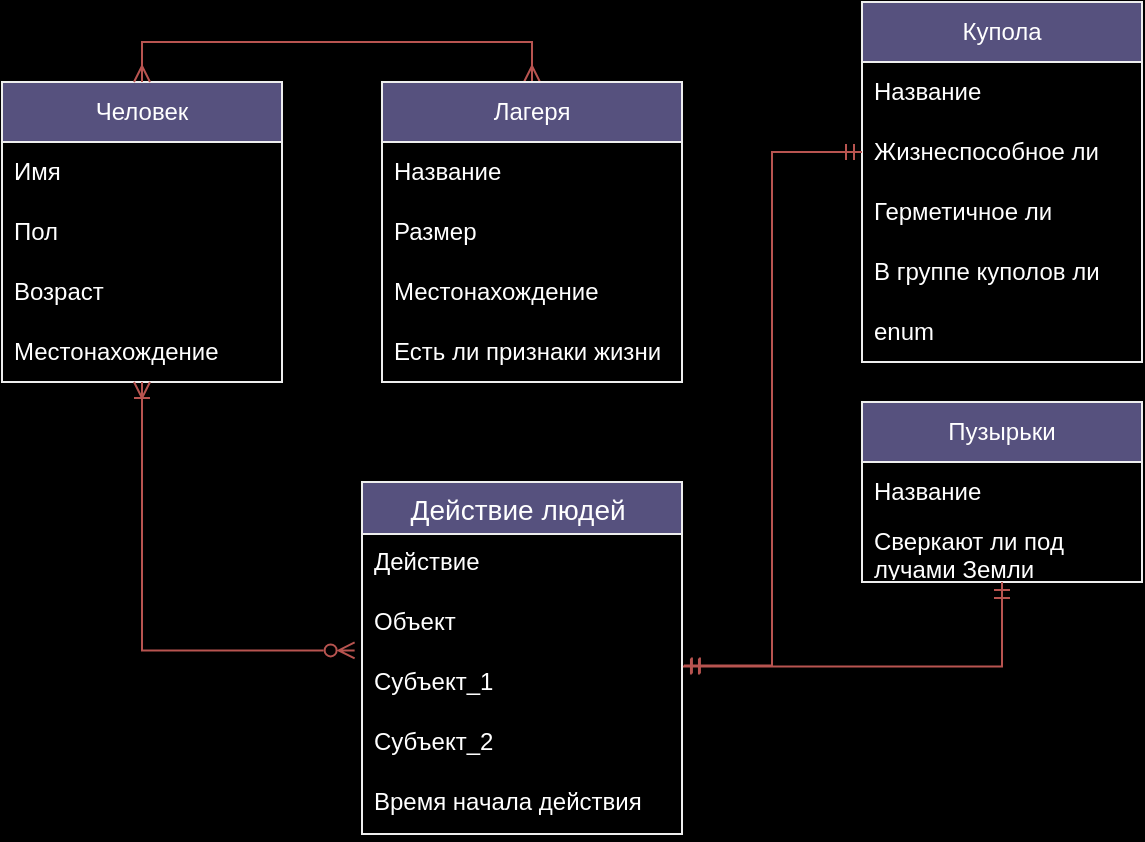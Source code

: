 <mxfile version="24.0.0" type="device">
  <diagram name="Страница — 1" id="eLdWSOJyu4zfG8gI9wVQ">
    <mxGraphModel dx="1213" dy="665" grid="1" gridSize="10" guides="1" tooltips="1" connect="1" arrows="1" fold="1" page="1" pageScale="1" pageWidth="827" pageHeight="1169" background="#000000" math="0" shadow="0">
      <root>
        <mxCell id="0" />
        <mxCell id="1" parent="0" />
        <mxCell id="jC8tQDP4LcQv3_9VpsTk-3" value="Человек" style="swimlane;fontStyle=0;childLayout=stackLayout;horizontal=1;startSize=30;horizontalStack=0;resizeParent=1;resizeParentMax=0;resizeLast=0;collapsible=1;marginBottom=0;whiteSpace=wrap;html=1;labelBackgroundColor=none;fillColor=#56517E;strokeColor=#EEEEEE;fontColor=#FFFFFF;" parent="1" vertex="1">
          <mxGeometry x="90" y="420" width="140" height="150" as="geometry" />
        </mxCell>
        <mxCell id="jC8tQDP4LcQv3_9VpsTk-4" value="Имя" style="text;align=left;verticalAlign=middle;spacingLeft=4;spacingRight=4;overflow=hidden;points=[[0,0.5],[1,0.5]];portConstraint=eastwest;rotatable=0;whiteSpace=wrap;html=1;labelBackgroundColor=none;fontColor=#FFFFFF;" parent="jC8tQDP4LcQv3_9VpsTk-3" vertex="1">
          <mxGeometry y="30" width="140" height="30" as="geometry" />
        </mxCell>
        <mxCell id="jC8tQDP4LcQv3_9VpsTk-5" value="Пол" style="text;align=left;verticalAlign=middle;spacingLeft=4;spacingRight=4;overflow=hidden;points=[[0,0.5],[1,0.5]];portConstraint=eastwest;rotatable=0;whiteSpace=wrap;html=1;labelBackgroundColor=none;fontColor=#FFFFFF;" parent="jC8tQDP4LcQv3_9VpsTk-3" vertex="1">
          <mxGeometry y="60" width="140" height="30" as="geometry" />
        </mxCell>
        <mxCell id="jC8tQDP4LcQv3_9VpsTk-6" value="Возраст" style="text;align=left;verticalAlign=middle;spacingLeft=4;spacingRight=4;overflow=hidden;points=[[0,0.5],[1,0.5]];portConstraint=eastwest;rotatable=0;whiteSpace=wrap;html=1;labelBackgroundColor=none;fontColor=#FFFFFF;" parent="jC8tQDP4LcQv3_9VpsTk-3" vertex="1">
          <mxGeometry y="90" width="140" height="30" as="geometry" />
        </mxCell>
        <mxCell id="jC8tQDP4LcQv3_9VpsTk-21" value="Местонахождение" style="text;align=left;verticalAlign=middle;spacingLeft=4;spacingRight=4;overflow=hidden;points=[[0,0.5],[1,0.5]];portConstraint=eastwest;rotatable=0;whiteSpace=wrap;html=1;labelBackgroundColor=none;fontColor=#FFFFFF;" parent="jC8tQDP4LcQv3_9VpsTk-3" vertex="1">
          <mxGeometry y="120" width="140" height="30" as="geometry" />
        </mxCell>
        <mxCell id="jC8tQDP4LcQv3_9VpsTk-8" value="Купола" style="swimlane;fontStyle=0;childLayout=stackLayout;horizontal=1;startSize=30;horizontalStack=0;resizeParent=1;resizeParentMax=0;resizeLast=0;collapsible=1;marginBottom=0;whiteSpace=wrap;html=1;labelBackgroundColor=none;fillColor=#56517E;strokeColor=#EEEEEE;fontColor=#FFFFFF;" parent="1" vertex="1">
          <mxGeometry x="520" y="380" width="140" height="180" as="geometry" />
        </mxCell>
        <mxCell id="jC8tQDP4LcQv3_9VpsTk-9" value="Название" style="text;align=left;verticalAlign=middle;spacingLeft=4;spacingRight=4;overflow=hidden;points=[[0,0.5],[1,0.5]];portConstraint=eastwest;rotatable=0;whiteSpace=wrap;html=1;labelBackgroundColor=none;fontColor=#FFFFFF;" parent="jC8tQDP4LcQv3_9VpsTk-8" vertex="1">
          <mxGeometry y="30" width="140" height="30" as="geometry" />
        </mxCell>
        <mxCell id="jC8tQDP4LcQv3_9VpsTk-10" value="Жизнеспособное ли" style="text;align=left;verticalAlign=middle;spacingLeft=4;spacingRight=4;overflow=hidden;points=[[0,0.5],[1,0.5]];portConstraint=eastwest;rotatable=0;whiteSpace=wrap;html=1;labelBackgroundColor=none;fontColor=#FFFFFF;" parent="jC8tQDP4LcQv3_9VpsTk-8" vertex="1">
          <mxGeometry y="60" width="140" height="30" as="geometry" />
        </mxCell>
        <mxCell id="jC8tQDP4LcQv3_9VpsTk-11" value="Герметичное ли" style="text;align=left;verticalAlign=middle;spacingLeft=4;spacingRight=4;overflow=hidden;points=[[0,0.5],[1,0.5]];portConstraint=eastwest;rotatable=0;whiteSpace=wrap;html=1;labelBackgroundColor=none;fontColor=#FFFFFF;" parent="jC8tQDP4LcQv3_9VpsTk-8" vertex="1">
          <mxGeometry y="90" width="140" height="30" as="geometry" />
        </mxCell>
        <mxCell id="jC8tQDP4LcQv3_9VpsTk-12" value="В группе куполов ли" style="text;align=left;verticalAlign=middle;spacingLeft=4;spacingRight=4;overflow=hidden;points=[[0,0.5],[1,0.5]];portConstraint=eastwest;rotatable=0;whiteSpace=wrap;html=1;labelBackgroundColor=none;fontColor=#FFFFFF;" parent="jC8tQDP4LcQv3_9VpsTk-8" vertex="1">
          <mxGeometry y="120" width="140" height="30" as="geometry" />
        </mxCell>
        <mxCell id="yPm5bhCTG-TOFet_8F2F-6" value="enum" style="text;align=left;verticalAlign=middle;spacingLeft=4;spacingRight=4;overflow=hidden;points=[[0,0.5],[1,0.5]];portConstraint=eastwest;rotatable=0;whiteSpace=wrap;html=1;labelBackgroundColor=none;fontColor=#FFFFFF;" parent="jC8tQDP4LcQv3_9VpsTk-8" vertex="1">
          <mxGeometry y="150" width="140" height="30" as="geometry" />
        </mxCell>
        <mxCell id="jC8tQDP4LcQv3_9VpsTk-13" value="Пузырьки" style="swimlane;fontStyle=0;childLayout=stackLayout;horizontal=1;startSize=30;horizontalStack=0;resizeParent=1;resizeParentMax=0;resizeLast=0;collapsible=1;marginBottom=0;whiteSpace=wrap;html=1;labelBackgroundColor=none;fillColor=#56517E;strokeColor=#EEEEEE;fontColor=#FFFFFF;" parent="1" vertex="1">
          <mxGeometry x="520" y="580" width="140" height="90" as="geometry" />
        </mxCell>
        <mxCell id="jC8tQDP4LcQv3_9VpsTk-14" value="Название" style="text;align=left;verticalAlign=middle;spacingLeft=4;spacingRight=4;overflow=hidden;points=[[0,0.5],[1,0.5]];portConstraint=eastwest;rotatable=0;whiteSpace=wrap;html=1;labelBackgroundColor=none;fontColor=#FFFFFF;" parent="jC8tQDP4LcQv3_9VpsTk-13" vertex="1">
          <mxGeometry y="30" width="140" height="30" as="geometry" />
        </mxCell>
        <mxCell id="jC8tQDP4LcQv3_9VpsTk-15" value="Сверкают ли под лучами Земли" style="text;align=left;verticalAlign=middle;spacingLeft=4;spacingRight=4;overflow=hidden;points=[[0,0.5],[1,0.5]];portConstraint=eastwest;rotatable=0;whiteSpace=wrap;html=1;labelBackgroundColor=none;fontColor=#FFFFFF;" parent="jC8tQDP4LcQv3_9VpsTk-13" vertex="1">
          <mxGeometry y="60" width="140" height="30" as="geometry" />
        </mxCell>
        <mxCell id="yPm5bhCTG-TOFet_8F2F-5" style="edgeStyle=orthogonalEdgeStyle;rounded=0;orthogonalLoop=1;jettySize=auto;html=1;entryX=0.5;entryY=0;entryDx=0;entryDy=0;endArrow=ERmany;endFill=0;startArrow=ERmany;startFill=0;exitX=0.5;exitY=0;exitDx=0;exitDy=0;labelBackgroundColor=none;fontColor=default;strokeColor=#b85450;fillColor=#f8cecc;" parent="1" source="jC8tQDP4LcQv3_9VpsTk-17" target="jC8tQDP4LcQv3_9VpsTk-3" edge="1">
          <mxGeometry relative="1" as="geometry" />
        </mxCell>
        <mxCell id="jC8tQDP4LcQv3_9VpsTk-17" value="Лагеря" style="swimlane;fontStyle=0;childLayout=stackLayout;horizontal=1;startSize=30;horizontalStack=0;resizeParent=1;resizeParentMax=0;resizeLast=0;collapsible=1;marginBottom=0;whiteSpace=wrap;html=1;labelBackgroundColor=none;fillColor=#56517E;strokeColor=#EEEEEE;fontColor=#FFFFFF;" parent="1" vertex="1">
          <mxGeometry x="280" y="420" width="150" height="150" as="geometry" />
        </mxCell>
        <mxCell id="jC8tQDP4LcQv3_9VpsTk-18" value="Название" style="text;align=left;verticalAlign=middle;spacingLeft=4;spacingRight=4;overflow=hidden;points=[[0,0.5],[1,0.5]];portConstraint=eastwest;rotatable=0;whiteSpace=wrap;html=1;labelBackgroundColor=none;fontColor=#FFFFFF;" parent="jC8tQDP4LcQv3_9VpsTk-17" vertex="1">
          <mxGeometry y="30" width="150" height="30" as="geometry" />
        </mxCell>
        <mxCell id="jC8tQDP4LcQv3_9VpsTk-19" value="Размер" style="text;align=left;verticalAlign=middle;spacingLeft=4;spacingRight=4;overflow=hidden;points=[[0,0.5],[1,0.5]];portConstraint=eastwest;rotatable=0;whiteSpace=wrap;html=1;labelBackgroundColor=none;fontColor=#FFFFFF;" parent="jC8tQDP4LcQv3_9VpsTk-17" vertex="1">
          <mxGeometry y="60" width="150" height="30" as="geometry" />
        </mxCell>
        <mxCell id="jC8tQDP4LcQv3_9VpsTk-20" value="Местонахождение" style="text;align=left;verticalAlign=middle;spacingLeft=4;spacingRight=4;overflow=hidden;points=[[0,0.5],[1,0.5]];portConstraint=eastwest;rotatable=0;whiteSpace=wrap;html=1;labelBackgroundColor=none;fontColor=#FFFFFF;" parent="jC8tQDP4LcQv3_9VpsTk-17" vertex="1">
          <mxGeometry y="90" width="150" height="30" as="geometry" />
        </mxCell>
        <mxCell id="jC8tQDP4LcQv3_9VpsTk-62" value="Есть ли признаки жизни" style="text;align=left;verticalAlign=middle;spacingLeft=4;spacingRight=4;overflow=hidden;points=[[0,0.5],[1,0.5]];portConstraint=eastwest;rotatable=0;whiteSpace=wrap;html=1;labelBackgroundColor=none;fontColor=#FFFFFF;" parent="jC8tQDP4LcQv3_9VpsTk-17" vertex="1">
          <mxGeometry y="120" width="150" height="30" as="geometry" />
        </mxCell>
        <mxCell id="jC8tQDP4LcQv3_9VpsTk-50" value="Действие людей " style="swimlane;fontStyle=0;childLayout=stackLayout;horizontal=1;startSize=26;horizontalStack=0;resizeParent=1;resizeParentMax=0;resizeLast=0;collapsible=1;marginBottom=0;align=center;fontSize=14;fontFamily=Helvetica;labelBackgroundColor=none;fillColor=#56517E;strokeColor=#EEEEEE;fontColor=#FFFFFF;" parent="1" vertex="1">
          <mxGeometry x="270" y="620" width="160" height="176" as="geometry" />
        </mxCell>
        <mxCell id="jC8tQDP4LcQv3_9VpsTk-51" value="Действие&amp;nbsp;" style="text;spacingLeft=4;spacingRight=4;overflow=hidden;rotatable=0;points=[[0,0.5],[1,0.5]];portConstraint=eastwest;fontSize=12;whiteSpace=wrap;html=1;fontFamily=Helvetica;labelBackgroundColor=none;fontColor=#FFFFFF;" parent="jC8tQDP4LcQv3_9VpsTk-50" vertex="1">
          <mxGeometry y="26" width="160" height="30" as="geometry" />
        </mxCell>
        <mxCell id="jC8tQDP4LcQv3_9VpsTk-52" value="Объект" style="text;spacingLeft=4;spacingRight=4;overflow=hidden;rotatable=0;points=[[0,0.5],[1,0.5]];portConstraint=eastwest;fontSize=12;whiteSpace=wrap;html=1;fontFamily=Helvetica;labelBackgroundColor=none;fontColor=#FFFFFF;" parent="jC8tQDP4LcQv3_9VpsTk-50" vertex="1">
          <mxGeometry y="56" width="160" height="30" as="geometry" />
        </mxCell>
        <mxCell id="jC8tQDP4LcQv3_9VpsTk-53" value="Субъект_1" style="text;spacingLeft=4;spacingRight=4;overflow=hidden;rotatable=0;points=[[0,0.5],[1,0.5]];portConstraint=eastwest;fontSize=12;whiteSpace=wrap;html=1;fontFamily=Helvetica;labelBackgroundColor=none;fontColor=#FFFFFF;" parent="jC8tQDP4LcQv3_9VpsTk-50" vertex="1">
          <mxGeometry y="86" width="160" height="30" as="geometry" />
        </mxCell>
        <mxCell id="jC8tQDP4LcQv3_9VpsTk-54" value="Субъект_2" style="text;spacingLeft=4;spacingRight=4;overflow=hidden;rotatable=0;points=[[0,0.5],[1,0.5]];portConstraint=eastwest;fontSize=12;whiteSpace=wrap;html=1;fontFamily=Helvetica;labelBackgroundColor=none;fontColor=#FFFFFF;" parent="jC8tQDP4LcQv3_9VpsTk-50" vertex="1">
          <mxGeometry y="116" width="160" height="30" as="geometry" />
        </mxCell>
        <mxCell id="jC8tQDP4LcQv3_9VpsTk-56" value="Время начала действия" style="text;spacingLeft=4;spacingRight=4;overflow=hidden;rotatable=0;points=[[0,0.5],[1,0.5]];portConstraint=eastwest;fontSize=12;whiteSpace=wrap;html=1;fontFamily=Helvetica;labelBackgroundColor=none;fontColor=#FFFFFF;" parent="jC8tQDP4LcQv3_9VpsTk-50" vertex="1">
          <mxGeometry y="146" width="160" height="30" as="geometry" />
        </mxCell>
        <mxCell id="jC8tQDP4LcQv3_9VpsTk-55" style="edgeStyle=orthogonalEdgeStyle;rounded=0;orthogonalLoop=1;jettySize=auto;html=1;entryX=-0.023;entryY=0.94;entryDx=0;entryDy=0;entryPerimeter=0;align=center;verticalAlign=middle;fontFamily=Helvetica;fontSize=12;fontColor=default;labelBackgroundColor=none;startArrow=ERoneToMany;endArrow=ERzeroToMany;endFill=0;startFill=0;strokeColor=#b85450;fillColor=#f8cecc;" parent="1" source="jC8tQDP4LcQv3_9VpsTk-3" target="jC8tQDP4LcQv3_9VpsTk-52" edge="1">
          <mxGeometry relative="1" as="geometry" />
        </mxCell>
        <mxCell id="jC8tQDP4LcQv3_9VpsTk-57" style="edgeStyle=orthogonalEdgeStyle;rounded=0;orthogonalLoop=1;jettySize=auto;html=1;entryX=1.006;entryY=0.193;entryDx=0;entryDy=0;entryPerimeter=0;align=center;verticalAlign=middle;fontFamily=Helvetica;fontSize=12;fontColor=default;labelBackgroundColor=none;startArrow=ERmandOne;endArrow=ERmandOne;strokeColor=#b85450;fillColor=#f8cecc;" parent="1" source="jC8tQDP4LcQv3_9VpsTk-10" target="jC8tQDP4LcQv3_9VpsTk-53" edge="1">
          <mxGeometry relative="1" as="geometry" />
        </mxCell>
        <mxCell id="jC8tQDP4LcQv3_9VpsTk-61" style="edgeStyle=orthogonalEdgeStyle;rounded=0;orthogonalLoop=1;jettySize=auto;html=1;entryX=1.003;entryY=0.209;entryDx=0;entryDy=0;entryPerimeter=0;align=center;verticalAlign=middle;fontFamily=Helvetica;fontSize=12;fontColor=default;labelBackgroundColor=none;startArrow=ERmandOne;endArrow=ERmandOne;strokeColor=#b85450;fillColor=#f8cecc;" parent="1" source="jC8tQDP4LcQv3_9VpsTk-13" target="jC8tQDP4LcQv3_9VpsTk-53" edge="1">
          <mxGeometry relative="1" as="geometry" />
        </mxCell>
      </root>
    </mxGraphModel>
  </diagram>
</mxfile>
